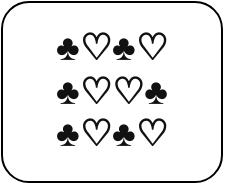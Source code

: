 <mxfile version="18.2.0" type="github"><diagram id="W2HWCewwAggoOsEGd6kA" name="Page-1"><mxGraphModel dx="813" dy="449" grid="1" gridSize="10" guides="1" tooltips="1" connect="1" arrows="1" fold="1" page="1" pageScale="1" pageWidth="827" pageHeight="1169" math="0" shadow="0"><root><mxCell id="0"/><mxCell id="1" parent="0"/><mxCell id="wGAC3NJqTAk7x0Rz0knj-1" value="&lt;span style=&quot;font-weight: 700; color: rgb(17, 17, 17); font-family: &amp;quot;Microsoft YaHei&amp;quot;, Arial, Helvetica, sans-serif; font-size: 18px; text-align: left; background-color: rgb(255, 255, 255);&quot;&gt;♣&lt;/span&gt;&lt;span style=&quot;font-weight: 700; color: rgb(17, 17, 17); font-family: &amp;quot;Microsoft YaHei&amp;quot;, Arial, Helvetica, sans-serif; font-size: 18px; text-align: left; background-color: rgb(255, 255, 255);&quot;&gt;♡&lt;/span&gt;&lt;span style=&quot;font-weight: 700; color: rgb(17, 17, 17); font-family: &amp;quot;Microsoft YaHei&amp;quot;, Arial, Helvetica, sans-serif; font-size: 18px; text-align: left; background-color: rgb(255, 255, 255);&quot;&gt;♣&lt;/span&gt;&lt;span style=&quot;font-weight: 700; color: rgb(17, 17, 17); font-family: &amp;quot;Microsoft YaHei&amp;quot;, Arial, Helvetica, sans-serif; font-size: 18px; text-align: left; background-color: rgb(255, 255, 255);&quot;&gt;♡&lt;br&gt;&lt;/span&gt;&lt;span style=&quot;font-weight: 700; color: rgb(17, 17, 17); font-family: &amp;quot;Microsoft YaHei&amp;quot;, Arial, Helvetica, sans-serif; font-size: 18px; text-align: left; background-color: rgb(255, 255, 255);&quot;&gt;♣&lt;/span&gt;&lt;span style=&quot;font-weight: 700; color: rgb(17, 17, 17); font-family: &amp;quot;Microsoft YaHei&amp;quot;, Arial, Helvetica, sans-serif; font-size: 18px; text-align: left; background-color: rgb(255, 255, 255);&quot;&gt;♡&lt;/span&gt;&lt;span style=&quot;font-weight: 700; color: rgb(17, 17, 17); font-family: &amp;quot;Microsoft YaHei&amp;quot;, Arial, Helvetica, sans-serif; font-size: 18px; text-align: left; background-color: rgb(255, 255, 255);&quot;&gt;♡&lt;/span&gt;&lt;span style=&quot;color: rgb(17, 17, 17); font-family: &amp;quot;Microsoft YaHei&amp;quot;, Arial, Helvetica, sans-serif; font-size: 18px; font-weight: 700; text-align: left; background-color: rgb(255, 255, 255);&quot;&gt;♣&lt;/span&gt;&lt;span style=&quot;font-weight: 700; color: rgb(17, 17, 17); font-family: &amp;quot;Microsoft YaHei&amp;quot;, Arial, Helvetica, sans-serif; font-size: 18px; text-align: left; background-color: rgb(255, 255, 255);&quot;&gt;&lt;br&gt;&lt;/span&gt;&lt;span style=&quot;font-weight: 700; color: rgb(17, 17, 17); font-family: &amp;quot;Microsoft YaHei&amp;quot;, Arial, Helvetica, sans-serif; font-size: 18px; text-align: left; background-color: rgb(255, 255, 255);&quot;&gt;♣&lt;/span&gt;&lt;span style=&quot;font-weight: 700; color: rgb(17, 17, 17); font-family: &amp;quot;Microsoft YaHei&amp;quot;, Arial, Helvetica, sans-serif; font-size: 18px; text-align: left; background-color: rgb(255, 255, 255);&quot;&gt;♡&lt;/span&gt;&lt;span style=&quot;font-weight: 700; color: rgb(17, 17, 17); font-family: &amp;quot;Microsoft YaHei&amp;quot;, Arial, Helvetica, sans-serif; font-size: 18px; text-align: left; background-color: rgb(255, 255, 255);&quot;&gt;♣&lt;/span&gt;&lt;span style=&quot;font-weight: 700; color: rgb(17, 17, 17); font-family: &amp;quot;Microsoft YaHei&amp;quot;, Arial, Helvetica, sans-serif; font-size: 18px; text-align: left; background-color: rgb(255, 255, 255);&quot;&gt;♡&lt;/span&gt;&lt;span style=&quot;font-weight: 700; color: rgb(17, 17, 17); font-family: &amp;quot;Microsoft YaHei&amp;quot;, Arial, Helvetica, sans-serif; font-size: 18px; text-align: left; background-color: rgb(255, 255, 255);&quot;&gt;&lt;br&gt;&lt;/span&gt;" style="rounded=1;whiteSpace=wrap;html=1;" vertex="1" parent="1"><mxGeometry x="330" y="160" width="110" height="90" as="geometry"/></mxCell></root></mxGraphModel></diagram></mxfile>